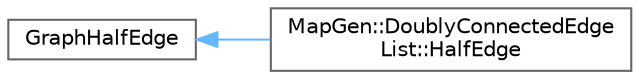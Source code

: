 digraph "类继承关系图"
{
 // INTERACTIVE_SVG=YES
 // LATEX_PDF_SIZE
  bgcolor="transparent";
  edge [fontname=Helvetica,fontsize=10,labelfontname=Helvetica,labelfontsize=10];
  node [fontname=Helvetica,fontsize=10,shape=box,height=0.2,width=0.4];
  rankdir="LR";
  Node0 [id="Node000000",label="GraphHalfEdge",height=0.2,width=0.4,color="grey40", fillcolor="white", style="filled",URL="$df/d52/classGraphHalfEdge.html",tooltip=" "];
  Node0 -> Node1 [id="edge188_Node000000_Node000001",dir="back",color="steelblue1",style="solid",tooltip=" "];
  Node1 [id="Node000001",label="MapGen::DoublyConnectedEdge\lList::HalfEdge",height=0.2,width=0.4,color="grey40", fillcolor="white", style="filled",URL="$da/d88/structMapGen_1_1DoublyConnectedEdgeList_1_1HalfEdge.html",tooltip=" "];
}
